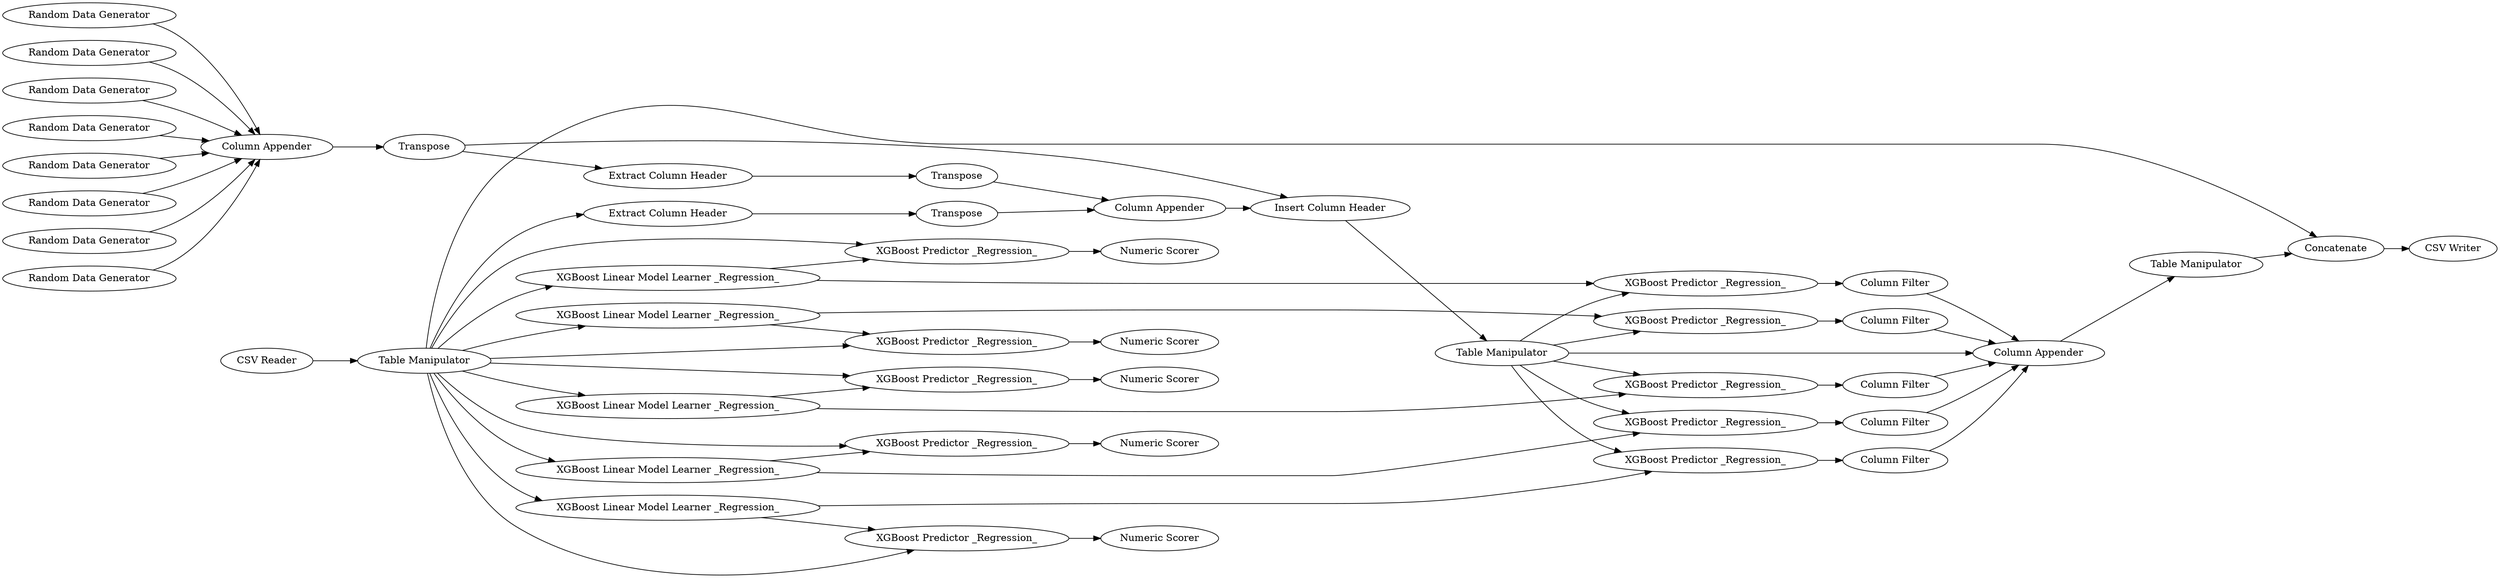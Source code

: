 digraph {
	"4751902228399514471_324" [label="XGBoost Predictor _Regression_"]
	"4751902228399514471_334" [label="Random Data Generator"]
	"4751902228399514471_359" [label="Column Filter"]
	"4751902228399514471_363" [label=Concatenate]
	"4751902228399514471_352" [label="XGBoost Predictor _Regression_"]
	"4751902228399514471_362" [label="CSV Writer"]
	"4751902228399514471_320" [label="XGBoost Predictor _Regression_"]
	"4751902228399514471_336" [label="Column Appender"]
	"4751902228399514471_3" [label="Table Manipulator"]
	"4751902228399514471_315" [label="XGBoost Predictor _Regression_"]
	"4751902228399514471_317" [label="Numeric Scorer"]
	"4751902228399514471_319" [label="XGBoost Linear Model Learner _Regression_"]
	"4751902228399514471_344" [label="XGBoost Predictor _Regression_"]
	"4751902228399514471_332" [label="Random Data Generator"]
	"4751902228399514471_337" [label="Random Data Generator"]
	"4751902228399514471_340" [label="Random Data Generator"]
	"4751902228399514471_354" [label="XGBoost Predictor _Regression_"]
	"4751902228399514471_339" [label="Random Data Generator"]
	"4751902228399514471_341" [label="Random Data Generator"]
	"4751902228399514471_2" [label="CSV Reader"]
	"4751902228399514471_329" [label="XGBoost Linear Model Learner _Regression_"]
	"4751902228399514471_351" [label="Table Manipulator"]
	"4751902228399514471_358" [label="Column Filter"]
	"4751902228399514471_343" [label=Transpose]
	"4751902228399514471_328" [label="Numeric Scorer"]
	"4751902228399514471_350" [label="Column Appender"]
	"4751902228399514471_327" [label="XGBoost Predictor _Regression_"]
	"4751902228399514471_323" [label="XGBoost Linear Model Learner _Regression_"]
	"4751902228399514471_349" [label=Transpose]
	"4751902228399514471_348" [label=Transpose]
	"4751902228399514471_325" [label="Numeric Scorer"]
	"4751902228399514471_364" [label="Table Manipulator"]
	"4751902228399514471_361" [label="Column Appender"]
	"4751902228399514471_357" [label="Column Filter"]
	"4751902228399514471_318" [label="Numeric Scorer"]
	"4751902228399514471_321" [label="XGBoost Predictor _Regression_"]
	"4751902228399514471_338" [label="Random Data Generator"]
	"4751902228399514471_347" [label="Extract Column Header"]
	"4751902228399514471_346" [label="Insert Column Header"]
	"4751902228399514471_355" [label="XGBoost Predictor _Regression_"]
	"4751902228399514471_345" [label="Extract Column Header"]
	"4751902228399514471_342" [label="Random Data Generator"]
	"4751902228399514471_353" [label="XGBoost Predictor _Regression_"]
	"4751902228399514471_326" [label="XGBoost Linear Model Learner _Regression_"]
	"4751902228399514471_356" [label="Column Filter"]
	"4751902228399514471_314" [label="XGBoost Linear Model Learner _Regression_"]
	"4751902228399514471_322" [label="Numeric Scorer"]
	"4751902228399514471_360" [label="Column Filter"]
	"4751902228399514471_321" -> "4751902228399514471_322"
	"4751902228399514471_364" -> "4751902228399514471_363"
	"4751902228399514471_346" -> "4751902228399514471_351"
	"4751902228399514471_343" -> "4751902228399514471_347"
	"4751902228399514471_351" -> "4751902228399514471_355"
	"4751902228399514471_319" -> "4751902228399514471_354"
	"4751902228399514471_352" -> "4751902228399514471_357"
	"4751902228399514471_3" -> "4751902228399514471_326"
	"4751902228399514471_349" -> "4751902228399514471_350"
	"4751902228399514471_351" -> "4751902228399514471_354"
	"4751902228399514471_350" -> "4751902228399514471_346"
	"4751902228399514471_358" -> "4751902228399514471_361"
	"4751902228399514471_329" -> "4751902228399514471_344"
	"4751902228399514471_361" -> "4751902228399514471_364"
	"4751902228399514471_339" -> "4751902228399514471_336"
	"4751902228399514471_326" -> "4751902228399514471_324"
	"4751902228399514471_356" -> "4751902228399514471_361"
	"4751902228399514471_327" -> "4751902228399514471_328"
	"4751902228399514471_359" -> "4751902228399514471_361"
	"4751902228399514471_3" -> "4751902228399514471_319"
	"4751902228399514471_355" -> "4751902228399514471_360"
	"4751902228399514471_3" -> "4751902228399514471_329"
	"4751902228399514471_338" -> "4751902228399514471_336"
	"4751902228399514471_314" -> "4751902228399514471_355"
	"4751902228399514471_347" -> "4751902228399514471_348"
	"4751902228399514471_314" -> "4751902228399514471_315"
	"4751902228399514471_354" -> "4751902228399514471_359"
	"4751902228399514471_320" -> "4751902228399514471_318"
	"4751902228399514471_324" -> "4751902228399514471_325"
	"4751902228399514471_337" -> "4751902228399514471_336"
	"4751902228399514471_323" -> "4751902228399514471_353"
	"4751902228399514471_340" -> "4751902228399514471_336"
	"4751902228399514471_360" -> "4751902228399514471_361"
	"4751902228399514471_3" -> "4751902228399514471_363"
	"4751902228399514471_3" -> "4751902228399514471_315"
	"4751902228399514471_326" -> "4751902228399514471_352"
	"4751902228399514471_341" -> "4751902228399514471_336"
	"4751902228399514471_2" -> "4751902228399514471_3"
	"4751902228399514471_357" -> "4751902228399514471_361"
	"4751902228399514471_332" -> "4751902228399514471_336"
	"4751902228399514471_319" -> "4751902228399514471_320"
	"4751902228399514471_342" -> "4751902228399514471_336"
	"4751902228399514471_351" -> "4751902228399514471_352"
	"4751902228399514471_3" -> "4751902228399514471_345"
	"4751902228399514471_344" -> "4751902228399514471_356"
	"4751902228399514471_353" -> "4751902228399514471_358"
	"4751902228399514471_351" -> "4751902228399514471_353"
	"4751902228399514471_3" -> "4751902228399514471_324"
	"4751902228399514471_351" -> "4751902228399514471_344"
	"4751902228399514471_345" -> "4751902228399514471_349"
	"4751902228399514471_351" -> "4751902228399514471_361"
	"4751902228399514471_363" -> "4751902228399514471_362"
	"4751902228399514471_3" -> "4751902228399514471_321"
	"4751902228399514471_329" -> "4751902228399514471_327"
	"4751902228399514471_336" -> "4751902228399514471_343"
	"4751902228399514471_3" -> "4751902228399514471_327"
	"4751902228399514471_343" -> "4751902228399514471_346"
	"4751902228399514471_348" -> "4751902228399514471_350"
	"4751902228399514471_3" -> "4751902228399514471_323"
	"4751902228399514471_315" -> "4751902228399514471_317"
	"4751902228399514471_334" -> "4751902228399514471_336"
	"4751902228399514471_3" -> "4751902228399514471_314"
	"4751902228399514471_3" -> "4751902228399514471_320"
	"4751902228399514471_323" -> "4751902228399514471_321"
	rankdir=LR
}
